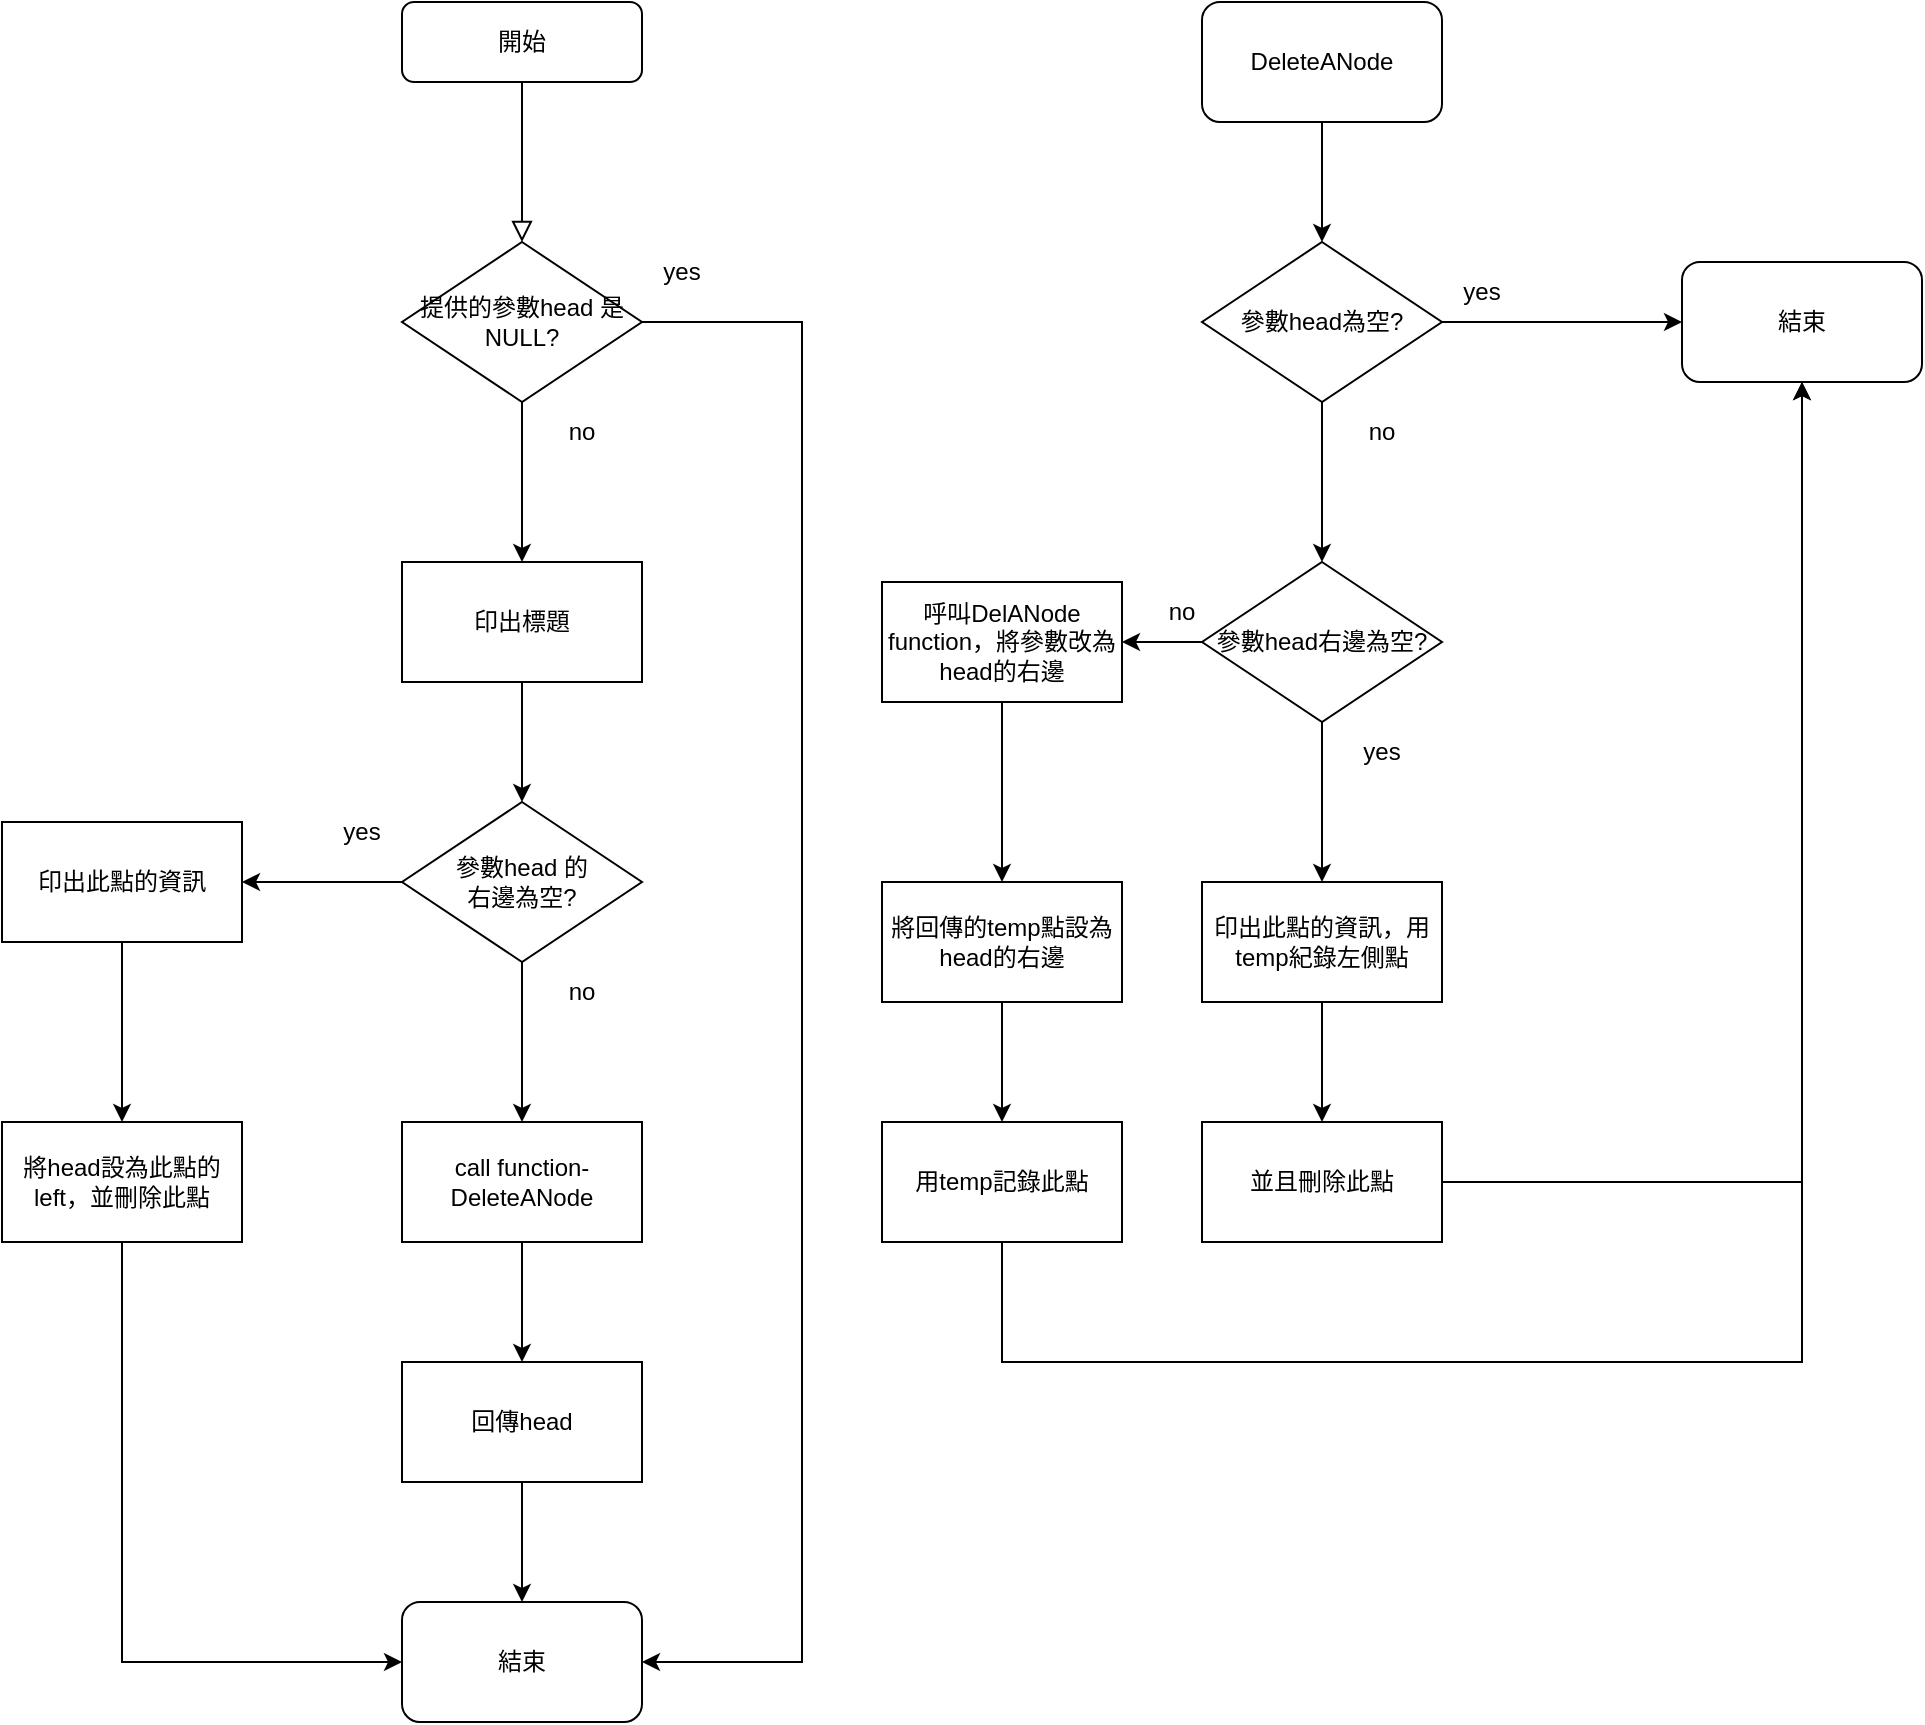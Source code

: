 <mxfile version="20.3.0" type="device"><diagram id="C5RBs43oDa-KdzZeNtuy" name="Page-1"><mxGraphModel dx="1146" dy="401" grid="1" gridSize="10" guides="1" tooltips="1" connect="1" arrows="1" fold="1" page="1" pageScale="1" pageWidth="827" pageHeight="1169" math="0" shadow="0"><root><mxCell id="WIyWlLk6GJQsqaUBKTNV-0"/><mxCell id="WIyWlLk6GJQsqaUBKTNV-1" parent="WIyWlLk6GJQsqaUBKTNV-0"/><mxCell id="WIyWlLk6GJQsqaUBKTNV-2" value="" style="rounded=0;html=1;jettySize=auto;orthogonalLoop=1;fontSize=11;endArrow=block;endFill=0;endSize=8;strokeWidth=1;shadow=0;labelBackgroundColor=none;edgeStyle=orthogonalEdgeStyle;entryX=0.5;entryY=0;entryDx=0;entryDy=0;" parent="WIyWlLk6GJQsqaUBKTNV-1" source="WIyWlLk6GJQsqaUBKTNV-3" edge="1"><mxGeometry relative="1" as="geometry"><mxPoint x="220" y="160" as="targetPoint"/><Array as="points"/></mxGeometry></mxCell><mxCell id="WIyWlLk6GJQsqaUBKTNV-3" value="開始" style="rounded=1;whiteSpace=wrap;html=1;fontSize=12;glass=0;strokeWidth=1;shadow=0;" parent="WIyWlLk6GJQsqaUBKTNV-1" vertex="1"><mxGeometry x="160" y="40" width="120" height="40" as="geometry"/></mxCell><mxCell id="HLuOD7ootTnlWDF0tjrQ-61" style="edgeStyle=orthogonalEdgeStyle;rounded=0;orthogonalLoop=1;jettySize=auto;html=1;entryX=1;entryY=0.5;entryDx=0;entryDy=0;" parent="WIyWlLk6GJQsqaUBKTNV-1" edge="1"><mxGeometry relative="1" as="geometry"><Array as="points"><mxPoint x="620" y="880"/><mxPoint x="1000" y="880"/><mxPoint x="1000" y="110"/></Array><mxPoint x="680" y="110" as="targetPoint"/></mxGeometry></mxCell><mxCell id="HLuOD7ootTnlWDF0tjrQ-70" style="edgeStyle=orthogonalEdgeStyle;rounded=0;orthogonalLoop=1;jettySize=auto;html=1;entryX=1;entryY=0.5;entryDx=0;entryDy=0;" parent="WIyWlLk6GJQsqaUBKTNV-1" edge="1"><mxGeometry relative="1" as="geometry"><Array as="points"><mxPoint x="1080" y="960"/><mxPoint x="1080" y="240"/></Array><mxPoint x="880" y="240" as="targetPoint"/></mxGeometry></mxCell><mxCell id="jvuLGGEbq8COEqmzvjMl-5" value="" style="edgeStyle=orthogonalEdgeStyle;rounded=0;orthogonalLoop=1;jettySize=auto;html=1;" parent="WIyWlLk6GJQsqaUBKTNV-1" source="jvuLGGEbq8COEqmzvjMl-1" edge="1"><mxGeometry relative="1" as="geometry"><mxPoint x="220" y="320" as="targetPoint"/></mxGeometry></mxCell><mxCell id="hWWOEPbAfwz-BnOy-ot6-14" style="edgeStyle=orthogonalEdgeStyle;rounded=0;orthogonalLoop=1;jettySize=auto;html=1;entryX=1;entryY=0.5;entryDx=0;entryDy=0;" edge="1" parent="WIyWlLk6GJQsqaUBKTNV-1" source="jvuLGGEbq8COEqmzvjMl-1" target="hWWOEPbAfwz-BnOy-ot6-7"><mxGeometry relative="1" as="geometry"><Array as="points"><mxPoint x="360" y="200"/><mxPoint x="360" y="870"/></Array></mxGeometry></mxCell><mxCell id="jvuLGGEbq8COEqmzvjMl-1" value="提供的參數head 是NULL?" style="rhombus;whiteSpace=wrap;html=1;" parent="WIyWlLk6GJQsqaUBKTNV-1" vertex="1"><mxGeometry x="160" y="160" width="120" height="80" as="geometry"/></mxCell><mxCell id="jvuLGGEbq8COEqmzvjMl-32" value="yes" style="text;html=1;strokeColor=none;fillColor=none;align=center;verticalAlign=middle;whiteSpace=wrap;rounded=0;" parent="WIyWlLk6GJQsqaUBKTNV-1" vertex="1"><mxGeometry x="270" y="160" width="60" height="30" as="geometry"/></mxCell><mxCell id="jvuLGGEbq8COEqmzvjMl-34" value="no" style="text;html=1;strokeColor=none;fillColor=none;align=center;verticalAlign=middle;whiteSpace=wrap;rounded=0;" parent="WIyWlLk6GJQsqaUBKTNV-1" vertex="1"><mxGeometry x="220" y="240" width="60" height="30" as="geometry"/></mxCell><mxCell id="hWWOEPbAfwz-BnOy-ot6-2" value="" style="edgeStyle=orthogonalEdgeStyle;rounded=0;orthogonalLoop=1;jettySize=auto;html=1;" edge="1" parent="WIyWlLk6GJQsqaUBKTNV-1" source="hWWOEPbAfwz-BnOy-ot6-0" target="hWWOEPbAfwz-BnOy-ot6-1"><mxGeometry relative="1" as="geometry"/></mxCell><mxCell id="hWWOEPbAfwz-BnOy-ot6-0" value="印出標題" style="rounded=0;whiteSpace=wrap;html=1;" vertex="1" parent="WIyWlLk6GJQsqaUBKTNV-1"><mxGeometry x="160" y="320" width="120" height="60" as="geometry"/></mxCell><mxCell id="hWWOEPbAfwz-BnOy-ot6-4" value="" style="edgeStyle=orthogonalEdgeStyle;rounded=0;orthogonalLoop=1;jettySize=auto;html=1;" edge="1" parent="WIyWlLk6GJQsqaUBKTNV-1" source="hWWOEPbAfwz-BnOy-ot6-1" target="hWWOEPbAfwz-BnOy-ot6-3"><mxGeometry relative="1" as="geometry"/></mxCell><mxCell id="hWWOEPbAfwz-BnOy-ot6-10" value="" style="edgeStyle=orthogonalEdgeStyle;rounded=0;orthogonalLoop=1;jettySize=auto;html=1;" edge="1" parent="WIyWlLk6GJQsqaUBKTNV-1" source="hWWOEPbAfwz-BnOy-ot6-1" target="hWWOEPbAfwz-BnOy-ot6-9"><mxGeometry relative="1" as="geometry"/></mxCell><mxCell id="hWWOEPbAfwz-BnOy-ot6-1" value="參數head 的&lt;br&gt;右邊為空?" style="rhombus;whiteSpace=wrap;html=1;rounded=0;" vertex="1" parent="WIyWlLk6GJQsqaUBKTNV-1"><mxGeometry x="160" y="440" width="120" height="80" as="geometry"/></mxCell><mxCell id="hWWOEPbAfwz-BnOy-ot6-6" value="" style="edgeStyle=orthogonalEdgeStyle;rounded=0;orthogonalLoop=1;jettySize=auto;html=1;" edge="1" parent="WIyWlLk6GJQsqaUBKTNV-1" source="hWWOEPbAfwz-BnOy-ot6-3" target="hWWOEPbAfwz-BnOy-ot6-5"><mxGeometry relative="1" as="geometry"/></mxCell><mxCell id="hWWOEPbAfwz-BnOy-ot6-3" value="call function- DeleteANode" style="whiteSpace=wrap;html=1;rounded=0;" vertex="1" parent="WIyWlLk6GJQsqaUBKTNV-1"><mxGeometry x="160" y="600" width="120" height="60" as="geometry"/></mxCell><mxCell id="hWWOEPbAfwz-BnOy-ot6-8" style="edgeStyle=orthogonalEdgeStyle;rounded=0;orthogonalLoop=1;jettySize=auto;html=1;" edge="1" parent="WIyWlLk6GJQsqaUBKTNV-1" source="hWWOEPbAfwz-BnOy-ot6-5" target="hWWOEPbAfwz-BnOy-ot6-7"><mxGeometry relative="1" as="geometry"/></mxCell><mxCell id="hWWOEPbAfwz-BnOy-ot6-5" value="回傳head" style="whiteSpace=wrap;html=1;rounded=0;" vertex="1" parent="WIyWlLk6GJQsqaUBKTNV-1"><mxGeometry x="160" y="720" width="120" height="60" as="geometry"/></mxCell><mxCell id="hWWOEPbAfwz-BnOy-ot6-7" value="結束" style="rounded=1;whiteSpace=wrap;html=1;" vertex="1" parent="WIyWlLk6GJQsqaUBKTNV-1"><mxGeometry x="160" y="840" width="120" height="60" as="geometry"/></mxCell><mxCell id="hWWOEPbAfwz-BnOy-ot6-12" value="" style="edgeStyle=orthogonalEdgeStyle;rounded=0;orthogonalLoop=1;jettySize=auto;html=1;" edge="1" parent="WIyWlLk6GJQsqaUBKTNV-1" source="hWWOEPbAfwz-BnOy-ot6-9" target="hWWOEPbAfwz-BnOy-ot6-11"><mxGeometry relative="1" as="geometry"/></mxCell><mxCell id="hWWOEPbAfwz-BnOy-ot6-9" value="印出此點的資訊" style="whiteSpace=wrap;html=1;rounded=0;" vertex="1" parent="WIyWlLk6GJQsqaUBKTNV-1"><mxGeometry x="-40" y="450" width="120" height="60" as="geometry"/></mxCell><mxCell id="hWWOEPbAfwz-BnOy-ot6-13" style="edgeStyle=orthogonalEdgeStyle;rounded=0;orthogonalLoop=1;jettySize=auto;html=1;entryX=0;entryY=0.5;entryDx=0;entryDy=0;" edge="1" parent="WIyWlLk6GJQsqaUBKTNV-1" source="hWWOEPbAfwz-BnOy-ot6-11" target="hWWOEPbAfwz-BnOy-ot6-7"><mxGeometry relative="1" as="geometry"><Array as="points"><mxPoint x="20" y="870"/></Array></mxGeometry></mxCell><mxCell id="hWWOEPbAfwz-BnOy-ot6-11" value="將head設為此點的left，並刪除此點" style="whiteSpace=wrap;html=1;rounded=0;" vertex="1" parent="WIyWlLk6GJQsqaUBKTNV-1"><mxGeometry x="-40" y="600" width="120" height="60" as="geometry"/></mxCell><mxCell id="hWWOEPbAfwz-BnOy-ot6-15" value="yes" style="text;html=1;strokeColor=none;fillColor=none;align=center;verticalAlign=middle;whiteSpace=wrap;rounded=0;" vertex="1" parent="WIyWlLk6GJQsqaUBKTNV-1"><mxGeometry x="110" y="440" width="60" height="30" as="geometry"/></mxCell><mxCell id="hWWOEPbAfwz-BnOy-ot6-18" value="no" style="text;html=1;strokeColor=none;fillColor=none;align=center;verticalAlign=middle;whiteSpace=wrap;rounded=0;" vertex="1" parent="WIyWlLk6GJQsqaUBKTNV-1"><mxGeometry x="220" y="520" width="60" height="30" as="geometry"/></mxCell><mxCell id="hWWOEPbAfwz-BnOy-ot6-22" style="edgeStyle=orthogonalEdgeStyle;rounded=0;orthogonalLoop=1;jettySize=auto;html=1;entryX=0.5;entryY=0;entryDx=0;entryDy=0;" edge="1" parent="WIyWlLk6GJQsqaUBKTNV-1" source="hWWOEPbAfwz-BnOy-ot6-20" target="hWWOEPbAfwz-BnOy-ot6-21"><mxGeometry relative="1" as="geometry"/></mxCell><mxCell id="hWWOEPbAfwz-BnOy-ot6-20" value="DeleteANode" style="rounded=1;whiteSpace=wrap;html=1;" vertex="1" parent="WIyWlLk6GJQsqaUBKTNV-1"><mxGeometry x="560" y="40" width="120" height="60" as="geometry"/></mxCell><mxCell id="hWWOEPbAfwz-BnOy-ot6-24" style="edgeStyle=orthogonalEdgeStyle;rounded=0;orthogonalLoop=1;jettySize=auto;html=1;entryX=0;entryY=0.5;entryDx=0;entryDy=0;" edge="1" parent="WIyWlLk6GJQsqaUBKTNV-1" source="hWWOEPbAfwz-BnOy-ot6-21" target="hWWOEPbAfwz-BnOy-ot6-23"><mxGeometry relative="1" as="geometry"/></mxCell><mxCell id="hWWOEPbAfwz-BnOy-ot6-26" value="" style="edgeStyle=orthogonalEdgeStyle;rounded=0;orthogonalLoop=1;jettySize=auto;html=1;" edge="1" parent="WIyWlLk6GJQsqaUBKTNV-1" source="hWWOEPbAfwz-BnOy-ot6-21" target="hWWOEPbAfwz-BnOy-ot6-25"><mxGeometry relative="1" as="geometry"/></mxCell><mxCell id="hWWOEPbAfwz-BnOy-ot6-21" value="參數head為空?" style="rhombus;whiteSpace=wrap;html=1;" vertex="1" parent="WIyWlLk6GJQsqaUBKTNV-1"><mxGeometry x="560" y="160" width="120" height="80" as="geometry"/></mxCell><mxCell id="hWWOEPbAfwz-BnOy-ot6-23" value="結束" style="rounded=1;whiteSpace=wrap;html=1;" vertex="1" parent="WIyWlLk6GJQsqaUBKTNV-1"><mxGeometry x="800" y="170" width="120" height="60" as="geometry"/></mxCell><mxCell id="hWWOEPbAfwz-BnOy-ot6-28" value="" style="edgeStyle=orthogonalEdgeStyle;rounded=0;orthogonalLoop=1;jettySize=auto;html=1;" edge="1" parent="WIyWlLk6GJQsqaUBKTNV-1" source="hWWOEPbAfwz-BnOy-ot6-25" target="hWWOEPbAfwz-BnOy-ot6-27"><mxGeometry relative="1" as="geometry"/></mxCell><mxCell id="hWWOEPbAfwz-BnOy-ot6-34" value="" style="edgeStyle=orthogonalEdgeStyle;rounded=0;orthogonalLoop=1;jettySize=auto;html=1;" edge="1" parent="WIyWlLk6GJQsqaUBKTNV-1" source="hWWOEPbAfwz-BnOy-ot6-25" target="hWWOEPbAfwz-BnOy-ot6-33"><mxGeometry relative="1" as="geometry"/></mxCell><mxCell id="hWWOEPbAfwz-BnOy-ot6-25" value="參數head右邊為空?" style="rhombus;whiteSpace=wrap;html=1;" vertex="1" parent="WIyWlLk6GJQsqaUBKTNV-1"><mxGeometry x="560" y="320" width="120" height="80" as="geometry"/></mxCell><mxCell id="hWWOEPbAfwz-BnOy-ot6-30" value="" style="edgeStyle=orthogonalEdgeStyle;rounded=0;orthogonalLoop=1;jettySize=auto;html=1;" edge="1" parent="WIyWlLk6GJQsqaUBKTNV-1" source="hWWOEPbAfwz-BnOy-ot6-27" target="hWWOEPbAfwz-BnOy-ot6-29"><mxGeometry relative="1" as="geometry"/></mxCell><mxCell id="hWWOEPbAfwz-BnOy-ot6-27" value="印出此點的資訊，用temp紀錄左側點" style="whiteSpace=wrap;html=1;" vertex="1" parent="WIyWlLk6GJQsqaUBKTNV-1"><mxGeometry x="560" y="480" width="120" height="60" as="geometry"/></mxCell><mxCell id="hWWOEPbAfwz-BnOy-ot6-31" style="edgeStyle=orthogonalEdgeStyle;rounded=0;orthogonalLoop=1;jettySize=auto;html=1;entryX=0.5;entryY=1;entryDx=0;entryDy=0;" edge="1" parent="WIyWlLk6GJQsqaUBKTNV-1" source="hWWOEPbAfwz-BnOy-ot6-29" target="hWWOEPbAfwz-BnOy-ot6-23"><mxGeometry relative="1" as="geometry"/></mxCell><mxCell id="hWWOEPbAfwz-BnOy-ot6-29" value="並且刪除此點" style="whiteSpace=wrap;html=1;" vertex="1" parent="WIyWlLk6GJQsqaUBKTNV-1"><mxGeometry x="560" y="600" width="120" height="60" as="geometry"/></mxCell><mxCell id="hWWOEPbAfwz-BnOy-ot6-38" value="" style="edgeStyle=orthogonalEdgeStyle;rounded=0;orthogonalLoop=1;jettySize=auto;html=1;" edge="1" parent="WIyWlLk6GJQsqaUBKTNV-1" source="hWWOEPbAfwz-BnOy-ot6-33" target="hWWOEPbAfwz-BnOy-ot6-37"><mxGeometry relative="1" as="geometry"/></mxCell><mxCell id="hWWOEPbAfwz-BnOy-ot6-33" value="呼叫DelANode function，將參數改為head的右邊" style="whiteSpace=wrap;html=1;" vertex="1" parent="WIyWlLk6GJQsqaUBKTNV-1"><mxGeometry x="400" y="330" width="120" height="60" as="geometry"/></mxCell><mxCell id="hWWOEPbAfwz-BnOy-ot6-40" value="" style="edgeStyle=orthogonalEdgeStyle;rounded=0;orthogonalLoop=1;jettySize=auto;html=1;" edge="1" parent="WIyWlLk6GJQsqaUBKTNV-1" source="hWWOEPbAfwz-BnOy-ot6-37" target="hWWOEPbAfwz-BnOy-ot6-39"><mxGeometry relative="1" as="geometry"/></mxCell><mxCell id="hWWOEPbAfwz-BnOy-ot6-37" value="將回傳的temp點設為head的右邊" style="whiteSpace=wrap;html=1;" vertex="1" parent="WIyWlLk6GJQsqaUBKTNV-1"><mxGeometry x="400" y="480" width="120" height="60" as="geometry"/></mxCell><mxCell id="hWWOEPbAfwz-BnOy-ot6-41" style="edgeStyle=orthogonalEdgeStyle;rounded=0;orthogonalLoop=1;jettySize=auto;html=1;entryX=0.5;entryY=1;entryDx=0;entryDy=0;" edge="1" parent="WIyWlLk6GJQsqaUBKTNV-1" source="hWWOEPbAfwz-BnOy-ot6-39" target="hWWOEPbAfwz-BnOy-ot6-23"><mxGeometry relative="1" as="geometry"><Array as="points"><mxPoint x="460" y="720"/><mxPoint x="860" y="720"/></Array></mxGeometry></mxCell><mxCell id="hWWOEPbAfwz-BnOy-ot6-39" value="用temp記錄此點" style="whiteSpace=wrap;html=1;" vertex="1" parent="WIyWlLk6GJQsqaUBKTNV-1"><mxGeometry x="400" y="600" width="120" height="60" as="geometry"/></mxCell><mxCell id="hWWOEPbAfwz-BnOy-ot6-42" value="yes" style="text;html=1;strokeColor=none;fillColor=none;align=center;verticalAlign=middle;whiteSpace=wrap;rounded=0;" vertex="1" parent="WIyWlLk6GJQsqaUBKTNV-1"><mxGeometry x="670" y="170" width="60" height="30" as="geometry"/></mxCell><mxCell id="hWWOEPbAfwz-BnOy-ot6-43" value="no" style="text;html=1;strokeColor=none;fillColor=none;align=center;verticalAlign=middle;whiteSpace=wrap;rounded=0;" vertex="1" parent="WIyWlLk6GJQsqaUBKTNV-1"><mxGeometry x="620" y="240" width="60" height="30" as="geometry"/></mxCell><mxCell id="hWWOEPbAfwz-BnOy-ot6-44" value="no" style="text;html=1;strokeColor=none;fillColor=none;align=center;verticalAlign=middle;whiteSpace=wrap;rounded=0;" vertex="1" parent="WIyWlLk6GJQsqaUBKTNV-1"><mxGeometry x="520" y="330" width="60" height="30" as="geometry"/></mxCell><mxCell id="hWWOEPbAfwz-BnOy-ot6-45" value="yes" style="text;html=1;strokeColor=none;fillColor=none;align=center;verticalAlign=middle;whiteSpace=wrap;rounded=0;" vertex="1" parent="WIyWlLk6GJQsqaUBKTNV-1"><mxGeometry x="620" y="400" width="60" height="30" as="geometry"/></mxCell></root></mxGraphModel></diagram></mxfile>